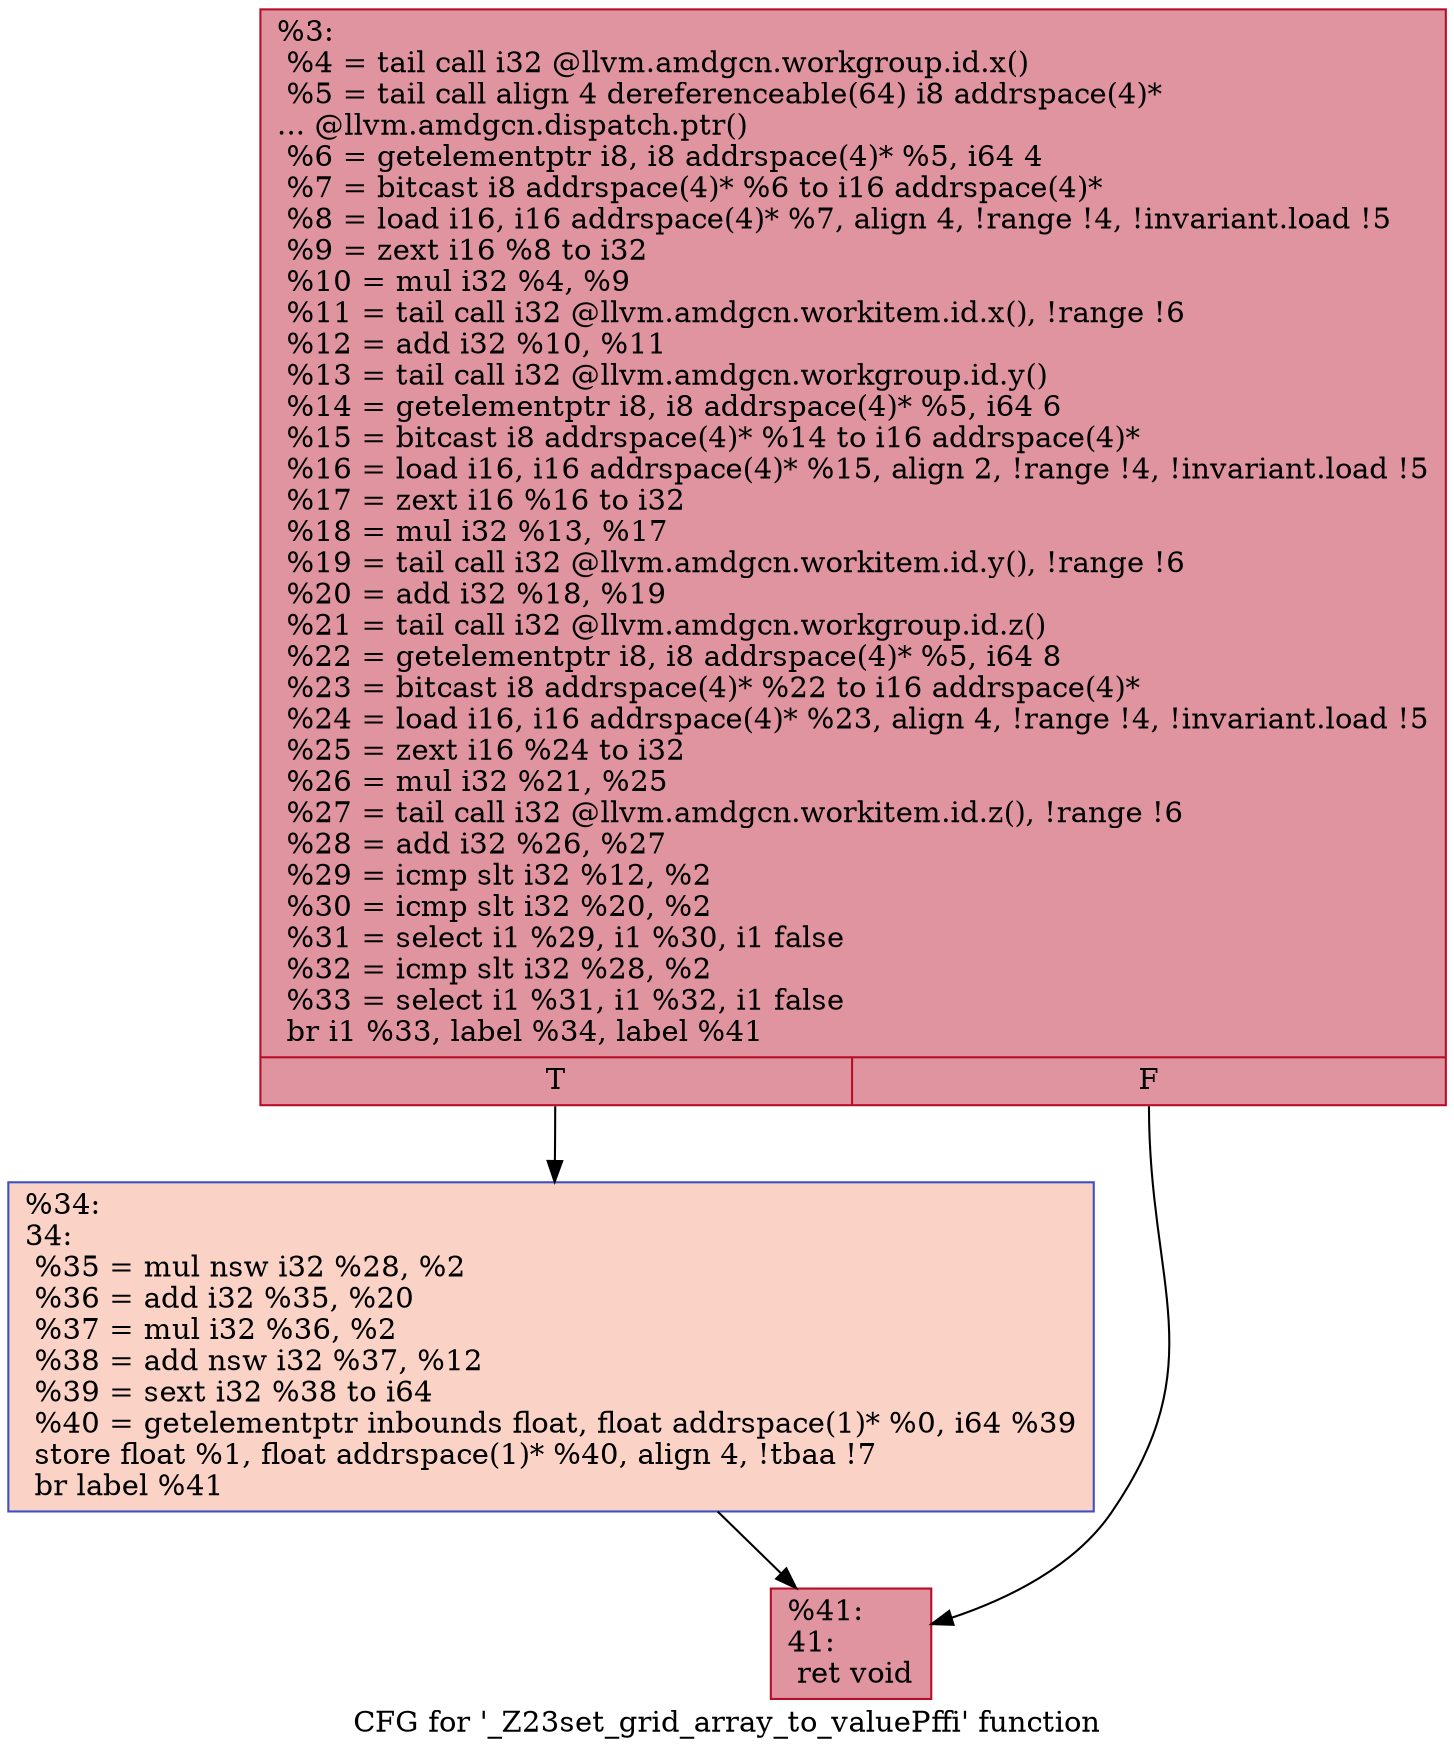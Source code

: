digraph "CFG for '_Z23set_grid_array_to_valuePffi' function" {
	label="CFG for '_Z23set_grid_array_to_valuePffi' function";

	Node0x4dbd530 [shape=record,color="#b70d28ff", style=filled, fillcolor="#b70d2870",label="{%3:\l  %4 = tail call i32 @llvm.amdgcn.workgroup.id.x()\l  %5 = tail call align 4 dereferenceable(64) i8 addrspace(4)*\l... @llvm.amdgcn.dispatch.ptr()\l  %6 = getelementptr i8, i8 addrspace(4)* %5, i64 4\l  %7 = bitcast i8 addrspace(4)* %6 to i16 addrspace(4)*\l  %8 = load i16, i16 addrspace(4)* %7, align 4, !range !4, !invariant.load !5\l  %9 = zext i16 %8 to i32\l  %10 = mul i32 %4, %9\l  %11 = tail call i32 @llvm.amdgcn.workitem.id.x(), !range !6\l  %12 = add i32 %10, %11\l  %13 = tail call i32 @llvm.amdgcn.workgroup.id.y()\l  %14 = getelementptr i8, i8 addrspace(4)* %5, i64 6\l  %15 = bitcast i8 addrspace(4)* %14 to i16 addrspace(4)*\l  %16 = load i16, i16 addrspace(4)* %15, align 2, !range !4, !invariant.load !5\l  %17 = zext i16 %16 to i32\l  %18 = mul i32 %13, %17\l  %19 = tail call i32 @llvm.amdgcn.workitem.id.y(), !range !6\l  %20 = add i32 %18, %19\l  %21 = tail call i32 @llvm.amdgcn.workgroup.id.z()\l  %22 = getelementptr i8, i8 addrspace(4)* %5, i64 8\l  %23 = bitcast i8 addrspace(4)* %22 to i16 addrspace(4)*\l  %24 = load i16, i16 addrspace(4)* %23, align 4, !range !4, !invariant.load !5\l  %25 = zext i16 %24 to i32\l  %26 = mul i32 %21, %25\l  %27 = tail call i32 @llvm.amdgcn.workitem.id.z(), !range !6\l  %28 = add i32 %26, %27\l  %29 = icmp slt i32 %12, %2\l  %30 = icmp slt i32 %20, %2\l  %31 = select i1 %29, i1 %30, i1 false\l  %32 = icmp slt i32 %28, %2\l  %33 = select i1 %31, i1 %32, i1 false\l  br i1 %33, label %34, label %41\l|{<s0>T|<s1>F}}"];
	Node0x4dbd530:s0 -> Node0x4dc0440;
	Node0x4dbd530:s1 -> Node0x4dc1a30;
	Node0x4dc0440 [shape=record,color="#3d50c3ff", style=filled, fillcolor="#f59c7d70",label="{%34:\l34:                                               \l  %35 = mul nsw i32 %28, %2\l  %36 = add i32 %35, %20\l  %37 = mul i32 %36, %2\l  %38 = add nsw i32 %37, %12\l  %39 = sext i32 %38 to i64\l  %40 = getelementptr inbounds float, float addrspace(1)* %0, i64 %39\l  store float %1, float addrspace(1)* %40, align 4, !tbaa !7\l  br label %41\l}"];
	Node0x4dc0440 -> Node0x4dc1a30;
	Node0x4dc1a30 [shape=record,color="#b70d28ff", style=filled, fillcolor="#b70d2870",label="{%41:\l41:                                               \l  ret void\l}"];
}
